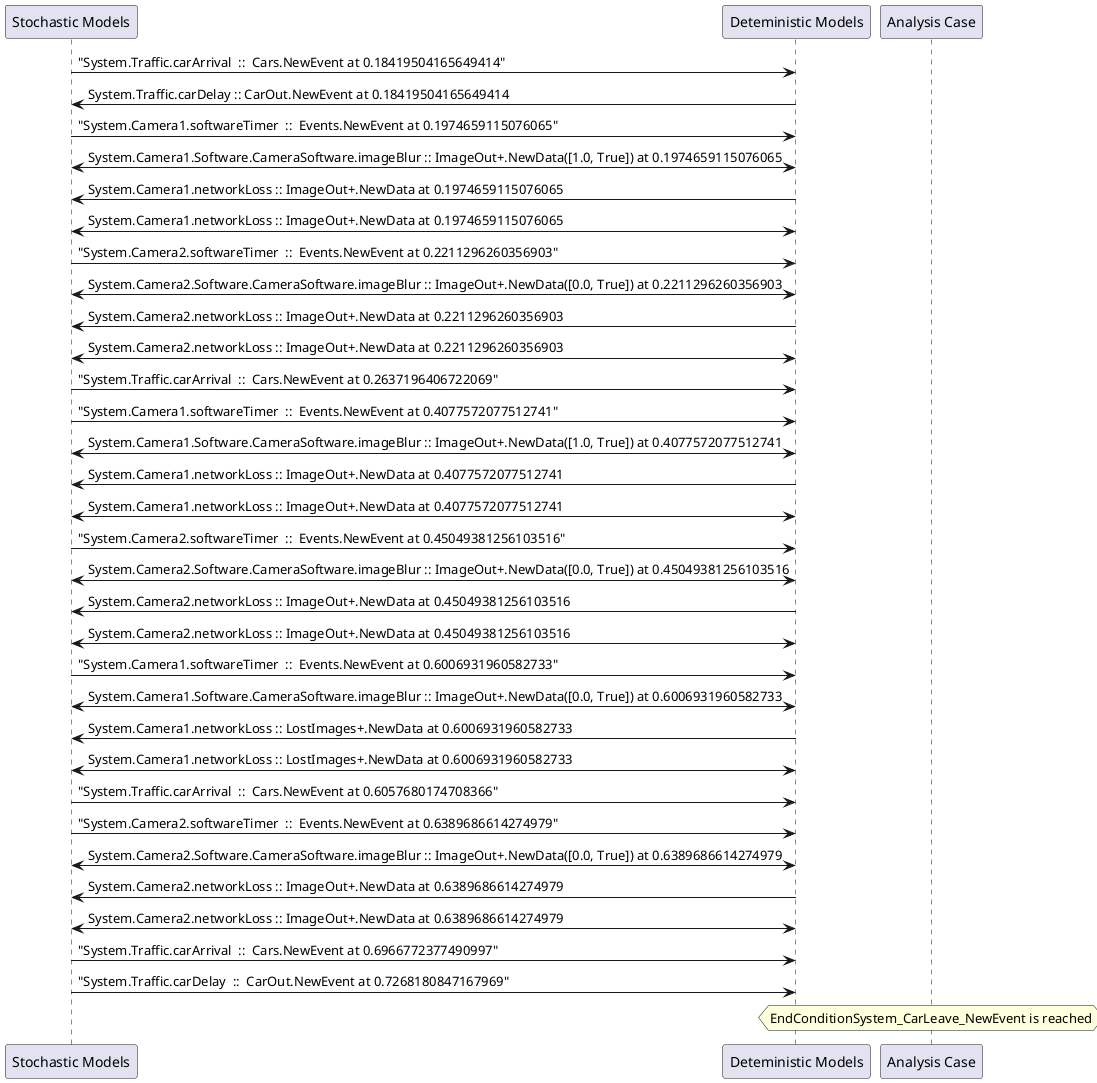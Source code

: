 
	@startuml
	participant "Stochastic Models" as stochmodel
	participant "Deteministic Models" as detmodel
	participant "Analysis Case" as analysis
	{25297_stop} stochmodel -> detmodel : "System.Traffic.carArrival  ::  Cars.NewEvent at 0.18419504165649414"
{25306_start} detmodel -> stochmodel : System.Traffic.carDelay :: CarOut.NewEvent at 0.18419504165649414
{25266_stop} stochmodel -> detmodel : "System.Camera1.softwareTimer  ::  Events.NewEvent at 0.1974659115076065"
detmodel <-> stochmodel : System.Camera1.Software.CameraSoftware.imageBlur :: ImageOut+.NewData([1.0, True]) at 0.1974659115076065
detmodel -> stochmodel : System.Camera1.networkLoss :: ImageOut+.NewData at 0.1974659115076065
detmodel <-> stochmodel : System.Camera1.networkLoss :: ImageOut+.NewData at 0.1974659115076065
{25282_stop} stochmodel -> detmodel : "System.Camera2.softwareTimer  ::  Events.NewEvent at 0.2211296260356903"
detmodel <-> stochmodel : System.Camera2.Software.CameraSoftware.imageBlur :: ImageOut+.NewData([0.0, True]) at 0.2211296260356903
detmodel -> stochmodel : System.Camera2.networkLoss :: ImageOut+.NewData at 0.2211296260356903
detmodel <-> stochmodel : System.Camera2.networkLoss :: ImageOut+.NewData at 0.2211296260356903
{25298_stop} stochmodel -> detmodel : "System.Traffic.carArrival  ::  Cars.NewEvent at 0.2637196406722069"
{25267_stop} stochmodel -> detmodel : "System.Camera1.softwareTimer  ::  Events.NewEvent at 0.4077572077512741"
detmodel <-> stochmodel : System.Camera1.Software.CameraSoftware.imageBlur :: ImageOut+.NewData([1.0, True]) at 0.4077572077512741
detmodel -> stochmodel : System.Camera1.networkLoss :: ImageOut+.NewData at 0.4077572077512741
detmodel <-> stochmodel : System.Camera1.networkLoss :: ImageOut+.NewData at 0.4077572077512741
{25283_stop} stochmodel -> detmodel : "System.Camera2.softwareTimer  ::  Events.NewEvent at 0.45049381256103516"
detmodel <-> stochmodel : System.Camera2.Software.CameraSoftware.imageBlur :: ImageOut+.NewData([0.0, True]) at 0.45049381256103516
detmodel -> stochmodel : System.Camera2.networkLoss :: ImageOut+.NewData at 0.45049381256103516
detmodel <-> stochmodel : System.Camera2.networkLoss :: ImageOut+.NewData at 0.45049381256103516
{25268_stop} stochmodel -> detmodel : "System.Camera1.softwareTimer  ::  Events.NewEvent at 0.6006931960582733"
detmodel <-> stochmodel : System.Camera1.Software.CameraSoftware.imageBlur :: ImageOut+.NewData([0.0, True]) at 0.6006931960582733
detmodel -> stochmodel : System.Camera1.networkLoss :: LostImages+.NewData at 0.6006931960582733
detmodel <-> stochmodel : System.Camera1.networkLoss :: LostImages+.NewData at 0.6006931960582733
{25299_stop} stochmodel -> detmodel : "System.Traffic.carArrival  ::  Cars.NewEvent at 0.6057680174708366"
{25284_stop} stochmodel -> detmodel : "System.Camera2.softwareTimer  ::  Events.NewEvent at 0.6389686614274979"
detmodel <-> stochmodel : System.Camera2.Software.CameraSoftware.imageBlur :: ImageOut+.NewData([0.0, True]) at 0.6389686614274979
detmodel -> stochmodel : System.Camera2.networkLoss :: ImageOut+.NewData at 0.6389686614274979
detmodel <-> stochmodel : System.Camera2.networkLoss :: ImageOut+.NewData at 0.6389686614274979
{25300_stop} stochmodel -> detmodel : "System.Traffic.carArrival  ::  Cars.NewEvent at 0.6966772377490997"
{25306_stop} stochmodel -> detmodel : "System.Traffic.carDelay  ::  CarOut.NewEvent at 0.7268180847167969"
{25306_start} <-> {25306_stop} : delay
hnote over analysis 
EndConditionSystem_CarLeave_NewEvent is reached
endnote
@enduml